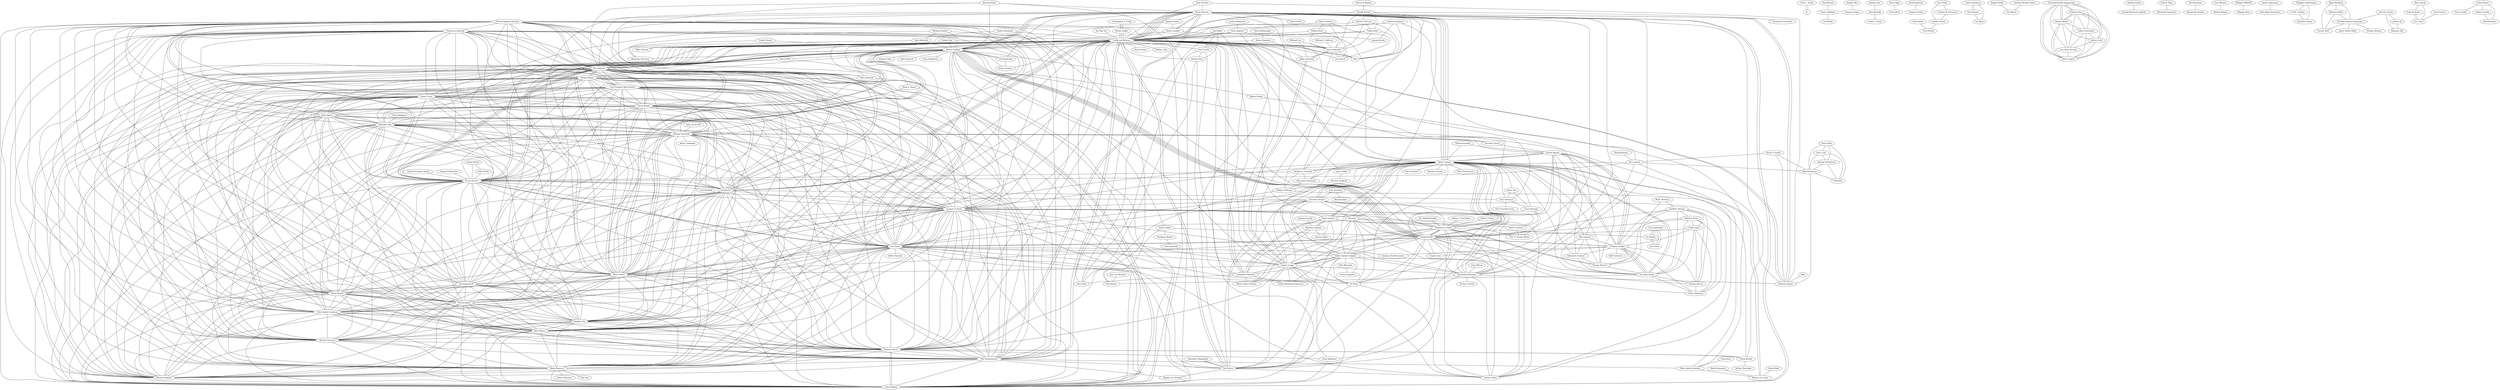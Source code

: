 graph {
	"Barry Warsaw" -- "Jeremy Hylton"
	"Barry Warsaw" -- "David Goodger"
	"Barry Warsaw" -- "Alyssa Coghlan"
	"Jeremy Hylton" -- "David Goodger"
	"Jeremy Hylton" -- "Alyssa Coghlan"
	"David Goodger" -- "Alyssa Coghlan"
	"Brett Cannon" -- "Martijn Faassen"
	"Brett Cannon" -- "Martin von Löwis"
	Aahz -- "Anthony Baxter"
	"Guido van Rossum" -- "Barry Warsaw"
	"Guido van Rossum" -- "Barry Warsaw"
	"Guido van Rossum" -- "Alyssa Coghlan"
	"Barry Warsaw" -- "Alyssa Coghlan"
	"Martin von Löwis" -- "Brett Cannon"
	"David Goodger" -- "Barry Warsaw"
	"David Goodger" -- "Brett Cannon"
	"Barry Warsaw" -- "Brett Cannon"
	"Barry Warsaw" -- "Guido van Rossum"
	"Anthony Baxter" -- "Barry Warsaw"
	"Anthony Baxter" -- "Guido van Rossum"
	"Barry Warsaw" -- "Guido van Rossum"
	"Fred L. Drake" -- "Jr."
	"Fred L. Drake" -- "Jr."
	"Guido van Rossum" -- "David Ascher"
	"Neil Schemenauer" -- "Marc-André Lemburg"
	"Paul Barrett" -- "Travis Oliphant"
	"Greg Wilson" -- "Raymond Hettinger"
	"Huaiyu Zhu" -- "Gregory Lielens"
	"Moshe Zadka" -- "Guido van Rossum"
	"Ka-Ping Yee" -- "Guido van Rossum"
	"Moshe Zadka" -- "Guido van Rossum"
	"Moshe Zadka" -- "Guido van Rossum"
	"Christopher A. Craig" -- "Moshe Zadka"
	"Christopher A. Craig" -- "Moshe Zadka"
	"Alex Martelli" -- "Clark C. Evans"
	"Greg Stein" -- "Marc-André Lemburg"
	"Barry Warsaw" -- "Guido van Rossum"
	"Neil Schemenauer" -- "Tim Peters"
	"Neil Schemenauer" -- "Magnus Lie Hetland"
	"Tim Peters" -- "Magnus Lie Hetland"
	"David Goodger" -- "Guido van Rossum"
	"Marc-André Lemburg" -- "Martin von Löwis"
	"Vinay Sajip" -- "Trent Mick"
	"David Eppstein" -- "Gregory Ewing"
	"Just van Rossum" -- "Paul Moore"
	"Kevin Altis" -- "Dave Cole"
	"Kevin Altis" -- "Andrew McNamara"
	"Kevin Altis" -- "Skip Montanaro"
	"Kevin Altis" -- "Cliff Wells"
	"Dave Cole" -- "Andrew McNamara"
	"Dave Cole" -- "Skip Montanaro"
	"Dave Cole" -- "Cliff Wells"
	"Andrew McNamara" -- "Skip Montanaro"
	"Andrew McNamara" -- "Cliff Wells"
	"Skip Montanaro" -- "Cliff Wells"
	"Michael Hudson" -- "Jack Diederich"
	"Michael Hudson" -- "Alyssa Coghlan"
	"Michael Hudson" -- "Benjamin Peterson"
	"Jack Diederich" -- "Alyssa Coghlan"
	"Jack Diederich" -- "Benjamin Peterson"
	"Alyssa Coghlan" -- "Benjamin Peterson"
	"Guido van Rossum" -- "Tim Peters"
	"Guido van Rossum" -- "Raymond Hettinger"
	"Michael Hudson" -- "Paul Moore"
	"Roman Suzi" -- "Alex Martelli"
	"A.M. Kuchling" -- "Richard Jones"
	"Raymond Hettinger" -- "W Isaac Carroll"
	"Kevin D. Smith" -- "Jim J. Jewett"
	"Kevin D. Smith" -- "Skip Montanaro"
	"Kevin D. Smith" -- "Anthony Baxter"
	"Jim J. Jewett" -- "Skip Montanaro"
	"Jim J. Jewett" -- "Anthony Baxter"
	"Skip Montanaro" -- "Anthony Baxter"
	"Barry Warsaw" -- "Raymond Hettinger"
	"Barry Warsaw" -- "Anthony Baxter"
	"Raymond Hettinger" -- "Anthony Baxter"
	"Josiah Carlson" -- "Terry Reedy"
	"Guido van Rossum" -- "Phillip J. Eby"
	"Guido van Rossum" -- "Alyssa Coghlan"
	"Brett Cannon" -- "Guido van Rossum"
	"Neal Norwitz" -- "Guido van Rossum"
	"Neal Norwitz" -- "Anthony Baxter"
	"Guido van Rossum" -- "Anthony Baxter"
	"Neil Schemenauer" -- "Guido van Rossum"
	"Neal Norwitz" -- "Barry Warsaw"
	"Brett Cannon" -- "Jiwon Seo"
	"Brett Cannon" -- "Yury Selivanov"
	"Brett Cannon" -- "Larry Hastings"
	"Jiwon Seo" -- "Yury Selivanov"
	"Jiwon Seo" -- "Larry Hastings"
	"Yury Selivanov" -- "Larry Hastings"
	"Calvin Spealman" -- "Tim Delaney"
	"Jesse Noller" -- "Richard Oudkerk"
	"Armin Ronacher" -- "Raymond Hettinger"
	"Brett Cannon" -- "Stephen J. Turnbull"
	"Brett Cannon" -- "Alexandre Vassalotti"
	"Brett Cannon" -- "Barry Warsaw"
	"Brett Cannon" -- "Dirkjan Ochtman"
	"Stephen J. Turnbull" -- "Alexandre Vassalotti"
	"Stephen J. Turnbull" -- "Barry Warsaw"
	"Stephen J. Turnbull" -- "Dirkjan Ochtman"
	"Alexandre Vassalotti" -- "Barry Warsaw"
	"Alexandre Vassalotti" -- "Dirkjan Ochtman"
	"Barry Warsaw" -- "Dirkjan Ochtman"
	"Tarek Ziadé" -- "Martin von Löwis"
	"Dirkjan Ochtman" -- "Antoine Pitrou"
	"Dirkjan Ochtman" -- "Georg Brandl"
	"Antoine Pitrou" -- "Georg Brandl"
	"Kerrick Staley" -- "Alyssa Coghlan"
	"Kerrick Staley" -- "Barry Warsaw"
	"Kerrick Staley" -- "Petr Viktorin"
	"Kerrick Staley" -- "Miro Hrončok"
	"Kerrick Staley" -- "Carol Willing"
	"Alyssa Coghlan" -- "Barry Warsaw"
	"Alyssa Coghlan" -- "Petr Viktorin"
	"Alyssa Coghlan" -- "Miro Hrončok"
	"Alyssa Coghlan" -- "Carol Willing"
	"Barry Warsaw" -- "Petr Viktorin"
	"Barry Warsaw" -- "Miro Hrončok"
	"Barry Warsaw" -- "Carol Willing"
	"Petr Viktorin" -- "Miro Hrončok"
	"Petr Viktorin" -- "Carol Willing"
	"Miro Hrončok" -- "Carol Willing"
	"Mark Hammond" -- "Martin von Löwis"
	"Barry Warsaw" -- "Brett Cannon"
	"Alyssa Coghlan" -- "Greg Slodkowicz"
	"Antoine Pitrou" -- "Georg Brandl"
	"Antoine Pitrou" -- "Barry Warsaw"
	"Georg Brandl" -- "Barry Warsaw"
	"Alyssa Coghlan" -- "Eli Bendersky"
	"Alyssa Coghlan" -- "Eli Bendersky"
	"Armin Ronacher" -- "Alyssa Coghlan"
	"Cameron Simpson" -- "Jim J. Jewett"
	"Cameron Simpson" -- "Stephen J. Turnbull"
	"Cameron Simpson" -- "Victor Stinner"
	"Jim J. Jewett" -- "Stephen J. Turnbull"
	"Jim J. Jewett" -- "Victor Stinner"
	"Stephen J. Turnbull" -- "Victor Stinner"
	"Alyssa Coghlan" -- "Daniel Urban"
	"Alyssa Coghlan" -- "Daniel Holth"
	"Alyssa Coghlan" -- "Donald Stufft"
	"Daniel Holth" -- "Donald Stufft"
	"Alyssa Coghlan" -- "Victor Stinner"
	"Alyssa Coghlan" -- "Eric Snow"
	"Victor Stinner" -- "Eric Snow"
	"Todd Rovito" -- "Terry Reedy"
	"Barry Warsaw" -- "Eli Bendersky"
	"Barry Warsaw" -- "Ethan Furman"
	"Eli Bendersky" -- "Ethan Furman"
	"Holger Krekel" -- "Carl Meyer"
	"Alyssa Coghlan" -- "Donald Stufft"
	"Daniel Holth" -- "Paul Moore"
	"Chris McDonough" -- "Armin Ronacher"
	"A.M. Kuchling" -- "Christian Heimes"
	"Donald Stufft" -- "Alyssa Coghlan"
	"Trishank Karthik Kuppusamy" -- "Vladimir Diaz"
	"Trishank Karthik Kuppusamy" -- "Marina Moore"
	"Trishank Karthik Kuppusamy" -- "Lukas Puehringer"
	"Trishank Karthik Kuppusamy" -- "Joshua Lock"
	"Trishank Karthik Kuppusamy" -- "Lois Anne DeLong"
	"Trishank Karthik Kuppusamy" -- "Justin Cappos"
	"Vladimir Diaz" -- "Marina Moore"
	"Vladimir Diaz" -- "Lukas Puehringer"
	"Vladimir Diaz" -- "Joshua Lock"
	"Vladimir Diaz" -- "Lois Anne DeLong"
	"Vladimir Diaz" -- "Justin Cappos"
	"Marina Moore" -- "Lukas Puehringer"
	"Marina Moore" -- "Joshua Lock"
	"Marina Moore" -- "Lois Anne DeLong"
	"Marina Moore" -- "Justin Cappos"
	"Lukas Puehringer" -- "Joshua Lock"
	"Lukas Puehringer" -- "Lois Anne DeLong"
	"Lukas Puehringer" -- "Justin Cappos"
	"Joshua Lock" -- "Lois Anne DeLong"
	"Joshua Lock" -- "Justin Cappos"
	"Lois Anne DeLong" -- "Justin Cappos"
	"Alyssa Coghlan" -- "Ethan Furman"
	"Stefano Borini" -- "Joseph Martinot-Lagarde"
	"Charles-François Natali" -- "Victor Stinner"
	"Donald Stufft" -- "Alyssa Coghlan"
	"Chris Angelico" -- "Guido van Rossum"
	"Trishank Karthik Kuppusamy" -- "Vladimir Diaz"
	"Trishank Karthik Kuppusamy" -- "Justin Cappos"
	"Trishank Karthik Kuppusamy" -- "Marina Moore"
	"Vladimir Diaz" -- "Justin Cappos"
	"Vladimir Diaz" -- "Marina Moore"
	"Justin Cappos" -- "Marina Moore"
	"Guido van Rossum" -- "Ivan Levkivskyi"
	"Guido van Rossum" -- "Jukka Lehtosalo"
	"Guido van Rossum" -- "Łukasz Langa"
	"Jukka Lehtosalo" -- "Łukasz Langa"
	"Petr Viktorin" -- "Stefan Behnel"
	"Petr Viktorin" -- "Alyssa Coghlan"
	"Stefan Behnel" -- "Alyssa Coghlan"
	"Alyssa Coghlan" -- "Robert Kuska"
	"Alyssa Coghlan" -- "Marc-André Lemburg"
	"Robert Kuska" -- "Marc-André Lemburg"
	"Alexander Belopolsky" -- "Tim Peters"
	"Cameron Simpson" -- "Chris Angelico"
	"Cameron Simpson" -- "Joseph Jevnik"
	"Chris Angelico" -- "Joseph Jevnik"
	"Alexander Belopolsky" -- "Tim Peters"
	"Alyssa Coghlan" -- "Nick Humrich"
	"Mark E. Haase" -- "Steve Dower"
	"Robert T. McGibbon" -- "Nathaniel J. Smith"
	"Georg Brandl" -- "Serhiy Storchaka"
	"Robert Collins" -- "Nathaniel J. Smith"
	"Nathaniel J. Smith" -- "Thomas Kluyver"
	"Brett Cannon" -- "Nathaniel J. Smith"
	"Brett Cannon" -- "Donald Stufft"
	"Nathaniel J. Smith" -- "Donald Stufft"
	"Brett Cannon" -- "Koos Zevenhoven"
	"Alyssa Coghlan" -- "Nathaniel J. Smith"
	"Brett Cannon" -- "Dino Viehland"
	"Ryan Gonzalez" -- "Philip House"
	"Ryan Gonzalez" -- "Ivan Levkivskyi"
	"Ryan Gonzalez" -- "Lisa Roach"
	"Ryan Gonzalez" -- "Guido van Rossum"
	"Philip House" -- "Ivan Levkivskyi"
	"Philip House" -- "Lisa Roach"
	"Philip House" -- "Guido van Rossum"
	"Ivan Levkivskyi" -- "Lisa Roach"
	"Ivan Levkivskyi" -- "Guido van Rossum"
	"Lisa Roach" -- "Guido van Rossum"
	"Alyssa Coghlan" -- "Mark E. Haase"
	"Tomáš Orsava" -- "Petr Viktorin"
	"Tomáš Orsava" -- "Alyssa Coghlan"
	"Petr Viktorin" -- "Alyssa Coghlan"
	"Erik M. Bray" -- "Masayuki Yamamoto"
	"Cory Benfield" -- "Christian Heimes"
	"Ivan Levkivskyi" -- "Jukka Lehtosalo"
	"Ivan Levkivskyi" -- "Łukasz Langa"
	"Jukka Lehtosalo" -- "Łukasz Langa"
	"Julien Palard" -- "Inada Naoki"
	"Julien Palard" -- "Victor Stinner"
	"Inada Naoki" -- "Victor Stinner"
	"Victor Stinner" -- "Cory Benfield"
	"Marcel Plch" -- "Petr Viktorin"
	"Yury Selivanov" -- "Elvis Pranskevichus"
	"Larry Hastings" -- "Pablo Galindo"
	"Larry Hastings" -- "Mario Corchero"
	"Larry Hastings" -- "Eric N. Vander Weele"
	"Pablo Galindo" -- "Mario Corchero"
	"Pablo Galindo" -- "Eric N. Vander Weele"
	"Mario Corchero" -- "Eric N. Vander Weele"
	"Mark  Williams" -- "Geoffrey Thomas"
	"Mark  Williams" -- "Thomas Kluyver"
	"Geoffrey Thomas" -- "Thomas Kluyver"
	"Chris Angelico" -- "Tim Peters"
	"Chris Angelico" -- "Guido van Rossum"
	"Tim Peters" -- "Guido van Rossum"
	"Petr Viktorin" -- "Alyssa Coghlan"
	"Petr Viktorin" -- "Eric Snow"
	"Petr Viktorin" -- "Marcel Plch"
	"Alyssa Coghlan" -- "Eric Snow"
	"Alyssa Coghlan" -- "Marcel Plch"
	"Eric Snow" -- "Marcel Plch"
	"Kushal Das" -- "Steve Dower"
	"Kushal Das" -- "Donald Stufft"
	"Kushal Das" -- "Alyssa Coghlan"
	"Steve Dower" -- "Donald Stufft"
	"Steve Dower" -- "Alyssa Coghlan"
	"Donald Stufft" -- "Alyssa Coghlan"
	"Steven D’Aprano" -- "Brandt Bucher"
	"Michael Lee" -- "Ivan Levkivskyi"
	"Michael Lee" -- "Jukka Lehtosalo"
	"Ivan Levkivskyi" -- "Jukka Lehtosalo"
	"Victor Stinner" -- "Alyssa Coghlan"
	"Mark Shannon" -- "Jeroen Demeyer"
	"Michael J. Sullivan" -- "Ivan Levkivskyi"
	"Till Varoquaux" -- "Konstantin Kashin"
	"Christian Heimes" -- "Brett Cannon"
	"Ezio Melotti" -- "Berker Peksag"
	"Nathaniel J. Smith" -- "Thomas Kluyver"
	"Damien George" -- "Batuhan Taskaya"
	"Philippe PRADOS" -- "Maggie Moss"
	"Steve Dower" -- "Alyssa Coghlan"
	"Łukasz Langa" -- "Steve Dower"
	"Łukasz Langa" -- "Alyssa Coghlan"
	"Steve Dower" -- "Alyssa Coghlan"
	"Miro Hrončok" -- "Victor Stinner"
	"Dustin Ingram" -- "Pradyun Gedam"
	"Dustin Ingram" -- "Sumana Harihareswara"
	"Pradyun Gedam" -- "Sumana Harihareswara"
	"Stéphane Bidoul" -- "Chris Jerdonek"
	"Guido van Rossum" -- "Pablo Galindo"
	"Guido van Rossum" -- "Lysandros Nikolaou"
	"Pablo Galindo" -- "Lysandros Nikolaou"
	"Brett Cannon" -- "Dustin Ingram"
	"Brett Cannon" -- "Paul Ganssle"
	"Brett Cannon" -- "Pradyun Gedam"
	"Brett Cannon" -- "Sébastien Eustace"
	"Brett Cannon" -- "Thomas Kluyver"
	"Brett Cannon" -- "Tzu-ping Chung"
	"Dustin Ingram" -- "Paul Ganssle"
	"Dustin Ingram" -- "Pradyun Gedam"
	"Dustin Ingram" -- "Sébastien Eustace"
	"Dustin Ingram" -- "Thomas Kluyver"
	"Dustin Ingram" -- "Tzu-ping Chung"
	"Paul Ganssle" -- "Pradyun Gedam"
	"Paul Ganssle" -- "Sébastien Eustace"
	"Paul Ganssle" -- "Thomas Kluyver"
	"Paul Ganssle" -- "Tzu-ping Chung"
	"Pradyun Gedam" -- "Sébastien Eustace"
	"Pradyun Gedam" -- "Thomas Kluyver"
	"Pradyun Gedam" -- "Tzu-ping Chung"
	"Sébastien Eustace" -- "Thomas Kluyver"
	"Sébastien Eustace" -- "Tzu-ping Chung"
	"Thomas Kluyver" -- "Tzu-ping Chung"
	"Brandt Bucher" -- "Daniel F Moisset"
	"Brandt Bucher" -- "Tobias Kohn"
	"Brandt Bucher" -- "Ivan Levkivskyi"
	"Brandt Bucher" -- "Guido van Rossum"
	"Brandt Bucher" -- Talin
	"Daniel F Moisset" -- "Tobias Kohn"
	"Daniel F Moisset" -- "Ivan Levkivskyi"
	"Daniel F Moisset" -- "Guido van Rossum"
	"Daniel F Moisset" -- Talin
	"Tobias Kohn" -- "Ivan Levkivskyi"
	"Tobias Kohn" -- "Guido van Rossum"
	"Tobias Kohn" -- Talin
	"Ivan Levkivskyi" -- "Guido van Rossum"
	"Ivan Levkivskyi" -- Talin
	"Guido van Rossum" -- Talin
	"Tzu-ping Chung" -- "Paul Moore"
	"Laurie Opperman" -- "Arun Babu Neelicattu"
	"Brandt Bucher" -- "Guido van Rossum"
	"Tobias Kohn" -- "Guido van Rossum"
	"Philippe Ombredanne" -- "C.A.M. Gerlach"
	"Philippe Ombredanne" -- "Karolina Surma"
	"C.A.M. Gerlach" -- "Karolina Surma"
	"Brett Cannon" -- "Steve Dower"
	"Brett Cannon" -- "Barry Warsaw"
	"Steve Dower" -- "Barry Warsaw"
	"Mark Mendoza" -- "Matthew Rahtz"
	"Mark Mendoza" -- "Pradeep Kumar Srinivasan"
	"Mark Mendoza" -- "Vincent Siles"
	"Matthew Rahtz" -- "Pradeep Kumar Srinivasan"
	"Matthew Rahtz" -- "Vincent Siles"
	"Pradeep Kumar Srinivasan" -- "Vincent Siles"
	"Vikram Jayanthi" -- "Dustin Ingram"
	"Vikram Jayanthi" -- "Brett Cannon"
	"Dustin Ingram" -- "Brett Cannon"
	"Irit Katriel" -- "Yury Selivanov"
	"Irit Katriel" -- "Guido van Rossum"
	"Yury Selivanov" -- "Guido van Rossum"
	"Pablo Galindo" -- "Batuhan Taskaya"
	"Pablo Galindo" -- "Ammar Askar"
	"Batuhan Taskaya" -- "Ammar Askar"
	"Daniel Holth" -- "Stéphane Bidoul"
	"Brett Cannon" -- "Pradyun Gedam"
	"Brett Cannon" -- "Tzu-ping Chung"
	"Pradyun Gedam" -- "Tzu-ping Chung"
	"Mark Shannon" -- "Tian Gao"
	"Geoffrey Thomas" -- "Matthias Klose"
	"Geoffrey Thomas" -- "Filipe Laíns"
	"Geoffrey Thomas" -- "Donald Stufft"
	"Geoffrey Thomas" -- "Tzu-ping Chung"
	"Geoffrey Thomas" -- "Stefano Rivera"
	"Geoffrey Thomas" -- "Elana Hashman"
	"Geoffrey Thomas" -- "Pradyun Gedam"
	"Matthias Klose" -- "Filipe Laíns"
	"Matthias Klose" -- "Donald Stufft"
	"Matthias Klose" -- "Tzu-ping Chung"
	"Matthias Klose" -- "Stefano Rivera"
	"Matthias Klose" -- "Elana Hashman"
	"Matthias Klose" -- "Pradyun Gedam"
	"Filipe Laíns" -- "Donald Stufft"
	"Filipe Laíns" -- "Tzu-ping Chung"
	"Filipe Laíns" -- "Stefano Rivera"
	"Filipe Laíns" -- "Elana Hashman"
	"Filipe Laíns" -- "Pradyun Gedam"
	"Donald Stufft" -- "Tzu-ping Chung"
	"Donald Stufft" -- "Stefano Rivera"
	"Donald Stufft" -- "Elana Hashman"
	"Donald Stufft" -- "Pradyun Gedam"
	"Tzu-ping Chung" -- "Stefano Rivera"
	"Tzu-ping Chung" -- "Elana Hashman"
	"Tzu-ping Chung" -- "Pradyun Gedam"
	"Stefano Rivera" -- "Elana Hashman"
	"Stefano Rivera" -- "Pradyun Gedam"
	"Elana Hashman" -- "Pradyun Gedam"
	"Erlend Egeberg Aasland" -- "Victor Stinner"
	"Pradeep Kumar Srinivasan" -- "James Hilton-Balfe"
	"Pradeep Kumar Srinivasan" -- "Graham Bleaney"
	"Steven Troxler" -- "Pradeep Kumar Srinivasan"
	"Taneli Hukkinen" -- "Shantanu Jain"
	"Erik De Bonte" -- "Eric Traut"
	"Eric Snow" -- "Eddie Elizondo"
	"Erlend Egeberg Aasland" -- "Petr Viktorin"
	"Germán Méndez Bravo" -- "Carl Meyer"
	"Donald Stufft" -- "Pradyun Gedam"
	"Donald Stufft" -- "Cooper Lees"
	"Donald Stufft" -- "Dustin Ingram"
	"Pradyun Gedam" -- "Cooper Lees"
	"Pradyun Gedam" -- "Dustin Ingram"
	"Cooper Lees" -- "Dustin Ingram"
	"Barry Warsaw" -- "Donald Stufft"
	"Steven Troxler" -- "Joshua Xu"
	"Steven Troxler" -- "Shannon Zhu"
	"Joshua Xu" -- "Shannon Zhu"
	"Pablo Galindo" -- "Batuhan Taskaya"
	"Pablo Galindo" -- "Lysandros Nikolaou"
	"Pablo Galindo" -- "Marta Gómez Macías"
	"Batuhan Taskaya" -- "Lysandros Nikolaou"
	"Batuhan Taskaya" -- "Marta Gómez Macías"
	"Lysandros Nikolaou" -- "Marta Gómez Macías"
	"Rich Chiodo" -- "Eric Traut"
	"Rich Chiodo" -- "Erik De Bonte"
	"Eric Traut" -- "Erik De Bonte"
	"Pradyun Gedam" -- "Ralf Gommers"
	"Jelle Zijlstra" -- "Shantanu Jain"
	"Guido van Rossum" -- "Petr Viktorin"
	"Guido van Rossum" -- "Victor Stinner"
	"Guido van Rossum" -- "Steve Dower"
	"Guido van Rossum" -- "Irit Katriel"
	"Petr Viktorin" -- "Victor Stinner"
	"Petr Viktorin" -- "Steve Dower"
	"Petr Viktorin" -- "Irit Katriel"
	"Victor Stinner" -- "Steve Dower"
	"Victor Stinner" -- "Irit Katriel"
	"Steve Dower" -- "Irit Katriel"
	"Erlend Egeberg Aasland" -- "Domenico Andreoli"
	"Erlend Egeberg Aasland" -- "Stefan Behnel"
	"Erlend Egeberg Aasland" -- "Carl Friedrich Bolz-Tereick"
	"Erlend Egeberg Aasland" -- "Simon Cross"
	"Erlend Egeberg Aasland" -- "Steve Dower"
	"Erlend Egeberg Aasland" -- "Tim Felgentreff"
	"Erlend Egeberg Aasland" -- "David Hewitt"
	"Erlend Egeberg Aasland" -- "Shantanu Jain"
	"Erlend Egeberg Aasland" -- "Wenzel Jakob"
	"Erlend Egeberg Aasland" -- "Irit Katriel"
	"Erlend Egeberg Aasland" -- "Marc-Andre Lemburg"
	"Erlend Egeberg Aasland" -- "Donghee Na"
	"Erlend Egeberg Aasland" -- "Karl Nelson"
	"Erlend Egeberg Aasland" -- "Ronald Oussoren"
	"Erlend Egeberg Aasland" -- "Antoine Pitrou"
	"Erlend Egeberg Aasland" -- "Neil Schemenauer"
	"Erlend Egeberg Aasland" -- "Mark Shannon"
	"Erlend Egeberg Aasland" -- "Stepan Sindelar"
	"Erlend Egeberg Aasland" -- "Gregory P. Smith"
	"Erlend Egeberg Aasland" -- "Eric Snow"
	"Erlend Egeberg Aasland" -- "Victor Stinner"
	"Erlend Egeberg Aasland" -- "Guido van Rossum"
	"Erlend Egeberg Aasland" -- "Petr Viktorin"
	"Erlend Egeberg Aasland" -- "Carol Willing"
	"Erlend Egeberg Aasland" -- "William Woodruff"
	"Erlend Egeberg Aasland" -- "David Woods"
	"Erlend Egeberg Aasland" -- "Jelle Zijlstra"
	"Domenico Andreoli" -- "Stefan Behnel"
	"Domenico Andreoli" -- "Carl Friedrich Bolz-Tereick"
	"Domenico Andreoli" -- "Simon Cross"
	"Domenico Andreoli" -- "Steve Dower"
	"Domenico Andreoli" -- "Tim Felgentreff"
	"Domenico Andreoli" -- "David Hewitt"
	"Domenico Andreoli" -- "Shantanu Jain"
	"Domenico Andreoli" -- "Wenzel Jakob"
	"Domenico Andreoli" -- "Irit Katriel"
	"Domenico Andreoli" -- "Marc-Andre Lemburg"
	"Domenico Andreoli" -- "Donghee Na"
	"Domenico Andreoli" -- "Karl Nelson"
	"Domenico Andreoli" -- "Ronald Oussoren"
	"Domenico Andreoli" -- "Antoine Pitrou"
	"Domenico Andreoli" -- "Neil Schemenauer"
	"Domenico Andreoli" -- "Mark Shannon"
	"Domenico Andreoli" -- "Stepan Sindelar"
	"Domenico Andreoli" -- "Gregory P. Smith"
	"Domenico Andreoli" -- "Eric Snow"
	"Domenico Andreoli" -- "Victor Stinner"
	"Domenico Andreoli" -- "Guido van Rossum"
	"Domenico Andreoli" -- "Petr Viktorin"
	"Domenico Andreoli" -- "Carol Willing"
	"Domenico Andreoli" -- "William Woodruff"
	"Domenico Andreoli" -- "David Woods"
	"Domenico Andreoli" -- "Jelle Zijlstra"
	"Stefan Behnel" -- "Carl Friedrich Bolz-Tereick"
	"Stefan Behnel" -- "Simon Cross"
	"Stefan Behnel" -- "Steve Dower"
	"Stefan Behnel" -- "Tim Felgentreff"
	"Stefan Behnel" -- "David Hewitt"
	"Stefan Behnel" -- "Shantanu Jain"
	"Stefan Behnel" -- "Wenzel Jakob"
	"Stefan Behnel" -- "Irit Katriel"
	"Stefan Behnel" -- "Marc-Andre Lemburg"
	"Stefan Behnel" -- "Donghee Na"
	"Stefan Behnel" -- "Karl Nelson"
	"Stefan Behnel" -- "Ronald Oussoren"
	"Stefan Behnel" -- "Antoine Pitrou"
	"Stefan Behnel" -- "Neil Schemenauer"
	"Stefan Behnel" -- "Mark Shannon"
	"Stefan Behnel" -- "Stepan Sindelar"
	"Stefan Behnel" -- "Gregory P. Smith"
	"Stefan Behnel" -- "Eric Snow"
	"Stefan Behnel" -- "Victor Stinner"
	"Stefan Behnel" -- "Guido van Rossum"
	"Stefan Behnel" -- "Petr Viktorin"
	"Stefan Behnel" -- "Carol Willing"
	"Stefan Behnel" -- "William Woodruff"
	"Stefan Behnel" -- "David Woods"
	"Stefan Behnel" -- "Jelle Zijlstra"
	"Carl Friedrich Bolz-Tereick" -- "Simon Cross"
	"Carl Friedrich Bolz-Tereick" -- "Steve Dower"
	"Carl Friedrich Bolz-Tereick" -- "Tim Felgentreff"
	"Carl Friedrich Bolz-Tereick" -- "David Hewitt"
	"Carl Friedrich Bolz-Tereick" -- "Shantanu Jain"
	"Carl Friedrich Bolz-Tereick" -- "Wenzel Jakob"
	"Carl Friedrich Bolz-Tereick" -- "Irit Katriel"
	"Carl Friedrich Bolz-Tereick" -- "Marc-Andre Lemburg"
	"Carl Friedrich Bolz-Tereick" -- "Donghee Na"
	"Carl Friedrich Bolz-Tereick" -- "Karl Nelson"
	"Carl Friedrich Bolz-Tereick" -- "Ronald Oussoren"
	"Carl Friedrich Bolz-Tereick" -- "Antoine Pitrou"
	"Carl Friedrich Bolz-Tereick" -- "Neil Schemenauer"
	"Carl Friedrich Bolz-Tereick" -- "Mark Shannon"
	"Carl Friedrich Bolz-Tereick" -- "Stepan Sindelar"
	"Carl Friedrich Bolz-Tereick" -- "Gregory P. Smith"
	"Carl Friedrich Bolz-Tereick" -- "Eric Snow"
	"Carl Friedrich Bolz-Tereick" -- "Victor Stinner"
	"Carl Friedrich Bolz-Tereick" -- "Guido van Rossum"
	"Carl Friedrich Bolz-Tereick" -- "Petr Viktorin"
	"Carl Friedrich Bolz-Tereick" -- "Carol Willing"
	"Carl Friedrich Bolz-Tereick" -- "William Woodruff"
	"Carl Friedrich Bolz-Tereick" -- "David Woods"
	"Carl Friedrich Bolz-Tereick" -- "Jelle Zijlstra"
	"Simon Cross" -- "Steve Dower"
	"Simon Cross" -- "Tim Felgentreff"
	"Simon Cross" -- "David Hewitt"
	"Simon Cross" -- "Shantanu Jain"
	"Simon Cross" -- "Wenzel Jakob"
	"Simon Cross" -- "Irit Katriel"
	"Simon Cross" -- "Marc-Andre Lemburg"
	"Simon Cross" -- "Donghee Na"
	"Simon Cross" -- "Karl Nelson"
	"Simon Cross" -- "Ronald Oussoren"
	"Simon Cross" -- "Antoine Pitrou"
	"Simon Cross" -- "Neil Schemenauer"
	"Simon Cross" -- "Mark Shannon"
	"Simon Cross" -- "Stepan Sindelar"
	"Simon Cross" -- "Gregory P. Smith"
	"Simon Cross" -- "Eric Snow"
	"Simon Cross" -- "Victor Stinner"
	"Simon Cross" -- "Guido van Rossum"
	"Simon Cross" -- "Petr Viktorin"
	"Simon Cross" -- "Carol Willing"
	"Simon Cross" -- "William Woodruff"
	"Simon Cross" -- "David Woods"
	"Simon Cross" -- "Jelle Zijlstra"
	"Steve Dower" -- "Tim Felgentreff"
	"Steve Dower" -- "David Hewitt"
	"Steve Dower" -- "Shantanu Jain"
	"Steve Dower" -- "Wenzel Jakob"
	"Steve Dower" -- "Irit Katriel"
	"Steve Dower" -- "Marc-Andre Lemburg"
	"Steve Dower" -- "Donghee Na"
	"Steve Dower" -- "Karl Nelson"
	"Steve Dower" -- "Ronald Oussoren"
	"Steve Dower" -- "Antoine Pitrou"
	"Steve Dower" -- "Neil Schemenauer"
	"Steve Dower" -- "Mark Shannon"
	"Steve Dower" -- "Stepan Sindelar"
	"Steve Dower" -- "Gregory P. Smith"
	"Steve Dower" -- "Eric Snow"
	"Steve Dower" -- "Victor Stinner"
	"Steve Dower" -- "Guido van Rossum"
	"Steve Dower" -- "Petr Viktorin"
	"Steve Dower" -- "Carol Willing"
	"Steve Dower" -- "William Woodruff"
	"Steve Dower" -- "David Woods"
	"Steve Dower" -- "Jelle Zijlstra"
	"Tim Felgentreff" -- "David Hewitt"
	"Tim Felgentreff" -- "Shantanu Jain"
	"Tim Felgentreff" -- "Wenzel Jakob"
	"Tim Felgentreff" -- "Irit Katriel"
	"Tim Felgentreff" -- "Marc-Andre Lemburg"
	"Tim Felgentreff" -- "Donghee Na"
	"Tim Felgentreff" -- "Karl Nelson"
	"Tim Felgentreff" -- "Ronald Oussoren"
	"Tim Felgentreff" -- "Antoine Pitrou"
	"Tim Felgentreff" -- "Neil Schemenauer"
	"Tim Felgentreff" -- "Mark Shannon"
	"Tim Felgentreff" -- "Stepan Sindelar"
	"Tim Felgentreff" -- "Gregory P. Smith"
	"Tim Felgentreff" -- "Eric Snow"
	"Tim Felgentreff" -- "Victor Stinner"
	"Tim Felgentreff" -- "Guido van Rossum"
	"Tim Felgentreff" -- "Petr Viktorin"
	"Tim Felgentreff" -- "Carol Willing"
	"Tim Felgentreff" -- "William Woodruff"
	"Tim Felgentreff" -- "David Woods"
	"Tim Felgentreff" -- "Jelle Zijlstra"
	"David Hewitt" -- "Shantanu Jain"
	"David Hewitt" -- "Wenzel Jakob"
	"David Hewitt" -- "Irit Katriel"
	"David Hewitt" -- "Marc-Andre Lemburg"
	"David Hewitt" -- "Donghee Na"
	"David Hewitt" -- "Karl Nelson"
	"David Hewitt" -- "Ronald Oussoren"
	"David Hewitt" -- "Antoine Pitrou"
	"David Hewitt" -- "Neil Schemenauer"
	"David Hewitt" -- "Mark Shannon"
	"David Hewitt" -- "Stepan Sindelar"
	"David Hewitt" -- "Gregory P. Smith"
	"David Hewitt" -- "Eric Snow"
	"David Hewitt" -- "Victor Stinner"
	"David Hewitt" -- "Guido van Rossum"
	"David Hewitt" -- "Petr Viktorin"
	"David Hewitt" -- "Carol Willing"
	"David Hewitt" -- "William Woodruff"
	"David Hewitt" -- "David Woods"
	"David Hewitt" -- "Jelle Zijlstra"
	"Shantanu Jain" -- "Wenzel Jakob"
	"Shantanu Jain" -- "Irit Katriel"
	"Shantanu Jain" -- "Marc-Andre Lemburg"
	"Shantanu Jain" -- "Donghee Na"
	"Shantanu Jain" -- "Karl Nelson"
	"Shantanu Jain" -- "Ronald Oussoren"
	"Shantanu Jain" -- "Antoine Pitrou"
	"Shantanu Jain" -- "Neil Schemenauer"
	"Shantanu Jain" -- "Mark Shannon"
	"Shantanu Jain" -- "Stepan Sindelar"
	"Shantanu Jain" -- "Gregory P. Smith"
	"Shantanu Jain" -- "Eric Snow"
	"Shantanu Jain" -- "Victor Stinner"
	"Shantanu Jain" -- "Guido van Rossum"
	"Shantanu Jain" -- "Petr Viktorin"
	"Shantanu Jain" -- "Carol Willing"
	"Shantanu Jain" -- "William Woodruff"
	"Shantanu Jain" -- "David Woods"
	"Shantanu Jain" -- "Jelle Zijlstra"
	"Wenzel Jakob" -- "Irit Katriel"
	"Wenzel Jakob" -- "Marc-Andre Lemburg"
	"Wenzel Jakob" -- "Donghee Na"
	"Wenzel Jakob" -- "Karl Nelson"
	"Wenzel Jakob" -- "Ronald Oussoren"
	"Wenzel Jakob" -- "Antoine Pitrou"
	"Wenzel Jakob" -- "Neil Schemenauer"
	"Wenzel Jakob" -- "Mark Shannon"
	"Wenzel Jakob" -- "Stepan Sindelar"
	"Wenzel Jakob" -- "Gregory P. Smith"
	"Wenzel Jakob" -- "Eric Snow"
	"Wenzel Jakob" -- "Victor Stinner"
	"Wenzel Jakob" -- "Guido van Rossum"
	"Wenzel Jakob" -- "Petr Viktorin"
	"Wenzel Jakob" -- "Carol Willing"
	"Wenzel Jakob" -- "William Woodruff"
	"Wenzel Jakob" -- "David Woods"
	"Wenzel Jakob" -- "Jelle Zijlstra"
	"Irit Katriel" -- "Marc-Andre Lemburg"
	"Irit Katriel" -- "Donghee Na"
	"Irit Katriel" -- "Karl Nelson"
	"Irit Katriel" -- "Ronald Oussoren"
	"Irit Katriel" -- "Antoine Pitrou"
	"Irit Katriel" -- "Neil Schemenauer"
	"Irit Katriel" -- "Mark Shannon"
	"Irit Katriel" -- "Stepan Sindelar"
	"Irit Katriel" -- "Gregory P. Smith"
	"Irit Katriel" -- "Eric Snow"
	"Irit Katriel" -- "Victor Stinner"
	"Irit Katriel" -- "Guido van Rossum"
	"Irit Katriel" -- "Petr Viktorin"
	"Irit Katriel" -- "Carol Willing"
	"Irit Katriel" -- "William Woodruff"
	"Irit Katriel" -- "David Woods"
	"Irit Katriel" -- "Jelle Zijlstra"
	"Marc-Andre Lemburg" -- "Donghee Na"
	"Marc-Andre Lemburg" -- "Karl Nelson"
	"Marc-Andre Lemburg" -- "Ronald Oussoren"
	"Marc-Andre Lemburg" -- "Antoine Pitrou"
	"Marc-Andre Lemburg" -- "Neil Schemenauer"
	"Marc-Andre Lemburg" -- "Mark Shannon"
	"Marc-Andre Lemburg" -- "Stepan Sindelar"
	"Marc-Andre Lemburg" -- "Gregory P. Smith"
	"Marc-Andre Lemburg" -- "Eric Snow"
	"Marc-Andre Lemburg" -- "Victor Stinner"
	"Marc-Andre Lemburg" -- "Guido van Rossum"
	"Marc-Andre Lemburg" -- "Petr Viktorin"
	"Marc-Andre Lemburg" -- "Carol Willing"
	"Marc-Andre Lemburg" -- "William Woodruff"
	"Marc-Andre Lemburg" -- "David Woods"
	"Marc-Andre Lemburg" -- "Jelle Zijlstra"
	"Donghee Na" -- "Karl Nelson"
	"Donghee Na" -- "Ronald Oussoren"
	"Donghee Na" -- "Antoine Pitrou"
	"Donghee Na" -- "Neil Schemenauer"
	"Donghee Na" -- "Mark Shannon"
	"Donghee Na" -- "Stepan Sindelar"
	"Donghee Na" -- "Gregory P. Smith"
	"Donghee Na" -- "Eric Snow"
	"Donghee Na" -- "Victor Stinner"
	"Donghee Na" -- "Guido van Rossum"
	"Donghee Na" -- "Petr Viktorin"
	"Donghee Na" -- "Carol Willing"
	"Donghee Na" -- "William Woodruff"
	"Donghee Na" -- "David Woods"
	"Donghee Na" -- "Jelle Zijlstra"
	"Karl Nelson" -- "Ronald Oussoren"
	"Karl Nelson" -- "Antoine Pitrou"
	"Karl Nelson" -- "Neil Schemenauer"
	"Karl Nelson" -- "Mark Shannon"
	"Karl Nelson" -- "Stepan Sindelar"
	"Karl Nelson" -- "Gregory P. Smith"
	"Karl Nelson" -- "Eric Snow"
	"Karl Nelson" -- "Victor Stinner"
	"Karl Nelson" -- "Guido van Rossum"
	"Karl Nelson" -- "Petr Viktorin"
	"Karl Nelson" -- "Carol Willing"
	"Karl Nelson" -- "William Woodruff"
	"Karl Nelson" -- "David Woods"
	"Karl Nelson" -- "Jelle Zijlstra"
	"Ronald Oussoren" -- "Antoine Pitrou"
	"Ronald Oussoren" -- "Neil Schemenauer"
	"Ronald Oussoren" -- "Mark Shannon"
	"Ronald Oussoren" -- "Stepan Sindelar"
	"Ronald Oussoren" -- "Gregory P. Smith"
	"Ronald Oussoren" -- "Eric Snow"
	"Ronald Oussoren" -- "Victor Stinner"
	"Ronald Oussoren" -- "Guido van Rossum"
	"Ronald Oussoren" -- "Petr Viktorin"
	"Ronald Oussoren" -- "Carol Willing"
	"Ronald Oussoren" -- "William Woodruff"
	"Ronald Oussoren" -- "David Woods"
	"Ronald Oussoren" -- "Jelle Zijlstra"
	"Antoine Pitrou" -- "Neil Schemenauer"
	"Antoine Pitrou" -- "Mark Shannon"
	"Antoine Pitrou" -- "Stepan Sindelar"
	"Antoine Pitrou" -- "Gregory P. Smith"
	"Antoine Pitrou" -- "Eric Snow"
	"Antoine Pitrou" -- "Victor Stinner"
	"Antoine Pitrou" -- "Guido van Rossum"
	"Antoine Pitrou" -- "Petr Viktorin"
	"Antoine Pitrou" -- "Carol Willing"
	"Antoine Pitrou" -- "William Woodruff"
	"Antoine Pitrou" -- "David Woods"
	"Antoine Pitrou" -- "Jelle Zijlstra"
	"Neil Schemenauer" -- "Mark Shannon"
	"Neil Schemenauer" -- "Stepan Sindelar"
	"Neil Schemenauer" -- "Gregory P. Smith"
	"Neil Schemenauer" -- "Eric Snow"
	"Neil Schemenauer" -- "Victor Stinner"
	"Neil Schemenauer" -- "Guido van Rossum"
	"Neil Schemenauer" -- "Petr Viktorin"
	"Neil Schemenauer" -- "Carol Willing"
	"Neil Schemenauer" -- "William Woodruff"
	"Neil Schemenauer" -- "David Woods"
	"Neil Schemenauer" -- "Jelle Zijlstra"
	"Mark Shannon" -- "Stepan Sindelar"
	"Mark Shannon" -- "Gregory P. Smith"
	"Mark Shannon" -- "Eric Snow"
	"Mark Shannon" -- "Victor Stinner"
	"Mark Shannon" -- "Guido van Rossum"
	"Mark Shannon" -- "Petr Viktorin"
	"Mark Shannon" -- "Carol Willing"
	"Mark Shannon" -- "William Woodruff"
	"Mark Shannon" -- "David Woods"
	"Mark Shannon" -- "Jelle Zijlstra"
	"Stepan Sindelar" -- "Gregory P. Smith"
	"Stepan Sindelar" -- "Eric Snow"
	"Stepan Sindelar" -- "Victor Stinner"
	"Stepan Sindelar" -- "Guido van Rossum"
	"Stepan Sindelar" -- "Petr Viktorin"
	"Stepan Sindelar" -- "Carol Willing"
	"Stepan Sindelar" -- "William Woodruff"
	"Stepan Sindelar" -- "David Woods"
	"Stepan Sindelar" -- "Jelle Zijlstra"
	"Gregory P. Smith" -- "Eric Snow"
	"Gregory P. Smith" -- "Victor Stinner"
	"Gregory P. Smith" -- "Guido van Rossum"
	"Gregory P. Smith" -- "Petr Viktorin"
	"Gregory P. Smith" -- "Carol Willing"
	"Gregory P. Smith" -- "William Woodruff"
	"Gregory P. Smith" -- "David Woods"
	"Gregory P. Smith" -- "Jelle Zijlstra"
	"Eric Snow" -- "Victor Stinner"
	"Eric Snow" -- "Guido van Rossum"
	"Eric Snow" -- "Petr Viktorin"
	"Eric Snow" -- "Carol Willing"
	"Eric Snow" -- "William Woodruff"
	"Eric Snow" -- "David Woods"
	"Eric Snow" -- "Jelle Zijlstra"
	"Victor Stinner" -- "Guido van Rossum"
	"Victor Stinner" -- "Petr Viktorin"
	"Victor Stinner" -- "Carol Willing"
	"Victor Stinner" -- "William Woodruff"
	"Victor Stinner" -- "David Woods"
	"Victor Stinner" -- "Jelle Zijlstra"
	"Guido van Rossum" -- "Petr Viktorin"
	"Guido van Rossum" -- "Carol Willing"
	"Guido van Rossum" -- "William Woodruff"
	"Guido van Rossum" -- "David Woods"
	"Guido van Rossum" -- "Jelle Zijlstra"
	"Petr Viktorin" -- "Carol Willing"
	"Petr Viktorin" -- "William Woodruff"
	"Petr Viktorin" -- "David Woods"
	"Petr Viktorin" -- "Jelle Zijlstra"
	"Carol Willing" -- "William Woodruff"
	"Carol Willing" -- "David Woods"
	"Carol Willing" -- "Jelle Zijlstra"
	"William Woodruff" -- "David Woods"
	"William Woodruff" -- "Jelle Zijlstra"
	"David Woods" -- "Jelle Zijlstra"
	"Joshua Bambrick" -- "Chris Angelico"
	"William Woodruff" -- "Facundo Tuesca"
	"William Woodruff" -- "Dustin Ingram"
	"Facundo Tuesca" -- "Dustin Ingram"
	"Victor Stinner" -- "Petr Viktorin"
	"Brandt Bucher" -- "Savannah Ostrowski"
	"David Foster" -- "Eric Traut"
	"Joop van de Pol" -- "William Woodruff"
	"Jim Baker" -- "Guido van Rossum"
	"Jim Baker" -- "Paul Everitt"
	"Jim Baker" -- "Koudai Aono"
	"Jim Baker" -- "Lysandros Nikolaou"
	"Jim Baker" -- "Dave Peck"
	"Guido van Rossum" -- "Paul Everitt"
	"Guido van Rossum" -- "Koudai Aono"
	"Guido van Rossum" -- "Lysandros Nikolaou"
	"Guido van Rossum" -- "Dave Peck"
	"Paul Everitt" -- "Koudai Aono"
	"Paul Everitt" -- "Lysandros Nikolaou"
	"Paul Everitt" -- "Dave Peck"
	"Koudai Aono" -- "Lysandros Nikolaou"
	"Koudai Aono" -- "Dave Peck"
	"Lysandros Nikolaou" -- "Dave Peck"
	"William Woodruff" -- "Facundo Tuesca"
	"Sergey B Kirpichev" -- "Victor Stinner"
	"Pablo Galindo" -- "Brett Cannon"
	"Barry Warsaw" -- "Ethan Smith"
	"Pablo Galindo" -- "Brett Cannon"
	"Pablo Galindo Salgado" -- "Łukasz Langa"
	"Pablo Galindo Salgado" -- "Lysandros Nikolaou"
	"Pablo Galindo Salgado" -- "Emily Morehouse-Valcarcel"
	"Łukasz Langa" -- "Lysandros Nikolaou"
	"Łukasz Langa" -- "Emily Morehouse-Valcarcel"
	"Lysandros Nikolaou" -- "Emily Morehouse-Valcarcel"
	"William Woodruff" -- "Alexis Challande"
	"Irit Katriel" -- "Alyssa Coghlan"
	"Pablo Galindo Salgado" -- "Matt Wozniski"
	"Pablo Galindo Salgado" -- "Ivona Stojanovic"
	"Matt Wozniski" -- "Ivona Stojanovic"
	"Zac Hatfield-Dodds" -- "Nathaniel J. Smith"
	"Brett Cannon" -- "Jesse Noller"
	"Brett Cannon" -- "Guido van Rossum"
	"Jesse Noller" -- "Guido van Rossum"
	"Collin Winter" -- "Tony Lownds"
	"Daniel Stutzbach" -- "Guido van Rossum"
	"Daniel Stutzbach" -- "Mike Verdone"
	"Guido van Rossum" -- "Mike Verdone"
	"Travis Oliphant" -- "Carl Banks"
	"Guido van Rossum" -- Talin
	"Jim J. Jewett" -- "Raymond Hettinger"
	"Calvin Spealman" -- "Tim Delaney"
	"Calvin Spealman" -- "Lie Ryan"
	"Tim Delaney" -- "Lie Ryan"
	"Oleg Broytman" -- "Jim J. Jewett"
	"Eric Pruitt" -- "Charles R. McCreary"
	"Eric Pruitt" -- "Josiah Carlson"
	"Charles R. McCreary" -- "Josiah Carlson"
	"Collin Winter" -- "Jeffrey Yasskin"
	"Collin Winter" -- "Reid Kleckner"
	"Jeffrey Yasskin" -- "Reid Kleckner"
	"Brett Cannon" -- "Christian Heimes"
	"Brett Cannon" -- "Donald Stufft"
	"Brett Cannon" -- "Eric Snow"
	"Brett Cannon" -- "Gregory P. Smith"
	"Brett Cannon" -- "Łukasz Langa"
	"Brett Cannon" -- Mariatta
	"Brett Cannon" -- "Nathaniel J. Smith"
	"Brett Cannon" -- "Pablo Galindo Salgado"
	"Brett Cannon" -- "Raymond Hettinger"
	"Brett Cannon" -- "Tal Einat"
	"Brett Cannon" -- "Tim Peters"
	"Brett Cannon" -- "Zachary Ware"
	"Christian Heimes" -- "Donald Stufft"
	"Christian Heimes" -- "Eric Snow"
	"Christian Heimes" -- "Gregory P. Smith"
	"Christian Heimes" -- "Łukasz Langa"
	"Christian Heimes" -- Mariatta
	"Christian Heimes" -- "Nathaniel J. Smith"
	"Christian Heimes" -- "Pablo Galindo Salgado"
	"Christian Heimes" -- "Raymond Hettinger"
	"Christian Heimes" -- "Tal Einat"
	"Christian Heimes" -- "Tim Peters"
	"Christian Heimes" -- "Zachary Ware"
	"Donald Stufft" -- "Eric Snow"
	"Donald Stufft" -- "Gregory P. Smith"
	"Donald Stufft" -- "Łukasz Langa"
	"Donald Stufft" -- Mariatta
	"Donald Stufft" -- "Nathaniel J. Smith"
	"Donald Stufft" -- "Pablo Galindo Salgado"
	"Donald Stufft" -- "Raymond Hettinger"
	"Donald Stufft" -- "Tal Einat"
	"Donald Stufft" -- "Tim Peters"
	"Donald Stufft" -- "Zachary Ware"
	"Eric Snow" -- "Gregory P. Smith"
	"Eric Snow" -- "Łukasz Langa"
	"Eric Snow" -- Mariatta
	"Eric Snow" -- "Nathaniel J. Smith"
	"Eric Snow" -- "Pablo Galindo Salgado"
	"Eric Snow" -- "Raymond Hettinger"
	"Eric Snow" -- "Tal Einat"
	"Eric Snow" -- "Tim Peters"
	"Eric Snow" -- "Zachary Ware"
	"Gregory P. Smith" -- "Łukasz Langa"
	"Gregory P. Smith" -- Mariatta
	"Gregory P. Smith" -- "Nathaniel J. Smith"
	"Gregory P. Smith" -- "Pablo Galindo Salgado"
	"Gregory P. Smith" -- "Raymond Hettinger"
	"Gregory P. Smith" -- "Tal Einat"
	"Gregory P. Smith" -- "Tim Peters"
	"Gregory P. Smith" -- "Zachary Ware"
	"Łukasz Langa" -- Mariatta
	"Łukasz Langa" -- "Nathaniel J. Smith"
	"Łukasz Langa" -- "Pablo Galindo Salgado"
	"Łukasz Langa" -- "Raymond Hettinger"
	"Łukasz Langa" -- "Tal Einat"
	"Łukasz Langa" -- "Tim Peters"
	"Łukasz Langa" -- "Zachary Ware"
	Mariatta -- "Nathaniel J. Smith"
	Mariatta -- "Pablo Galindo Salgado"
	Mariatta -- "Raymond Hettinger"
	Mariatta -- "Tal Einat"
	Mariatta -- "Tim Peters"
	Mariatta -- "Zachary Ware"
	"Nathaniel J. Smith" -- "Pablo Galindo Salgado"
	"Nathaniel J. Smith" -- "Raymond Hettinger"
	"Nathaniel J. Smith" -- "Tal Einat"
	"Nathaniel J. Smith" -- "Tim Peters"
	"Nathaniel J. Smith" -- "Zachary Ware"
	"Pablo Galindo Salgado" -- "Raymond Hettinger"
	"Pablo Galindo Salgado" -- "Tal Einat"
	"Pablo Galindo Salgado" -- "Tim Peters"
	"Pablo Galindo Salgado" -- "Zachary Ware"
	"Raymond Hettinger" -- "Tal Einat"
	"Raymond Hettinger" -- "Tim Peters"
	"Raymond Hettinger" -- "Zachary Ware"
	"Tal Einat" -- "Tim Peters"
	"Tal Einat" -- "Zachary Ware"
	"Tim Peters" -- "Zachary Ware"
	"Barry Warsaw" -- "Łukasz Langa"
	"Barry Warsaw" -- "Antoine Pitrou"
	"Barry Warsaw" -- "Doug Hellmann"
	"Barry Warsaw" -- "Carol Willing"
	"Łukasz Langa" -- "Antoine Pitrou"
	"Łukasz Langa" -- "Doug Hellmann"
	"Łukasz Langa" -- "Carol Willing"
	"Antoine Pitrou" -- "Doug Hellmann"
	"Antoine Pitrou" -- "Carol Willing"
	"Doug Hellmann" -- "Carol Willing"
	Mariatta -- "Barry Warsaw"
	"Nathaniel J. Smith" -- "Donald Stufft"
	"Nathaniel J. Smith" -- "Ee Durbin"
	"Ewa Jodlowska" -- "Ee Durbin"
	"Ewa Jodlowska" -- "Ee Durbin"
	"Ewa Jodlowska" -- "Joe Carey"
	"Ee Durbin" -- "Joe Carey"
	"Ewa Jodlowska" -- "Ee Durbin"
	"Ewa Jodlowska" -- "Joe Carey"
	"Ee Durbin" -- "Joe Carey"
}
